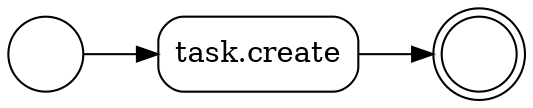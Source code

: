 digraph "task.processFlow" {
  rankdir="LR"
  splines="ortho"
  node [shape="box" style="rounded"]
  start [label="" shape="circle"]
  end [label="" shape="doublecircle"]
 "start" -> "task.create"
 "task.create" -> "end"

}
